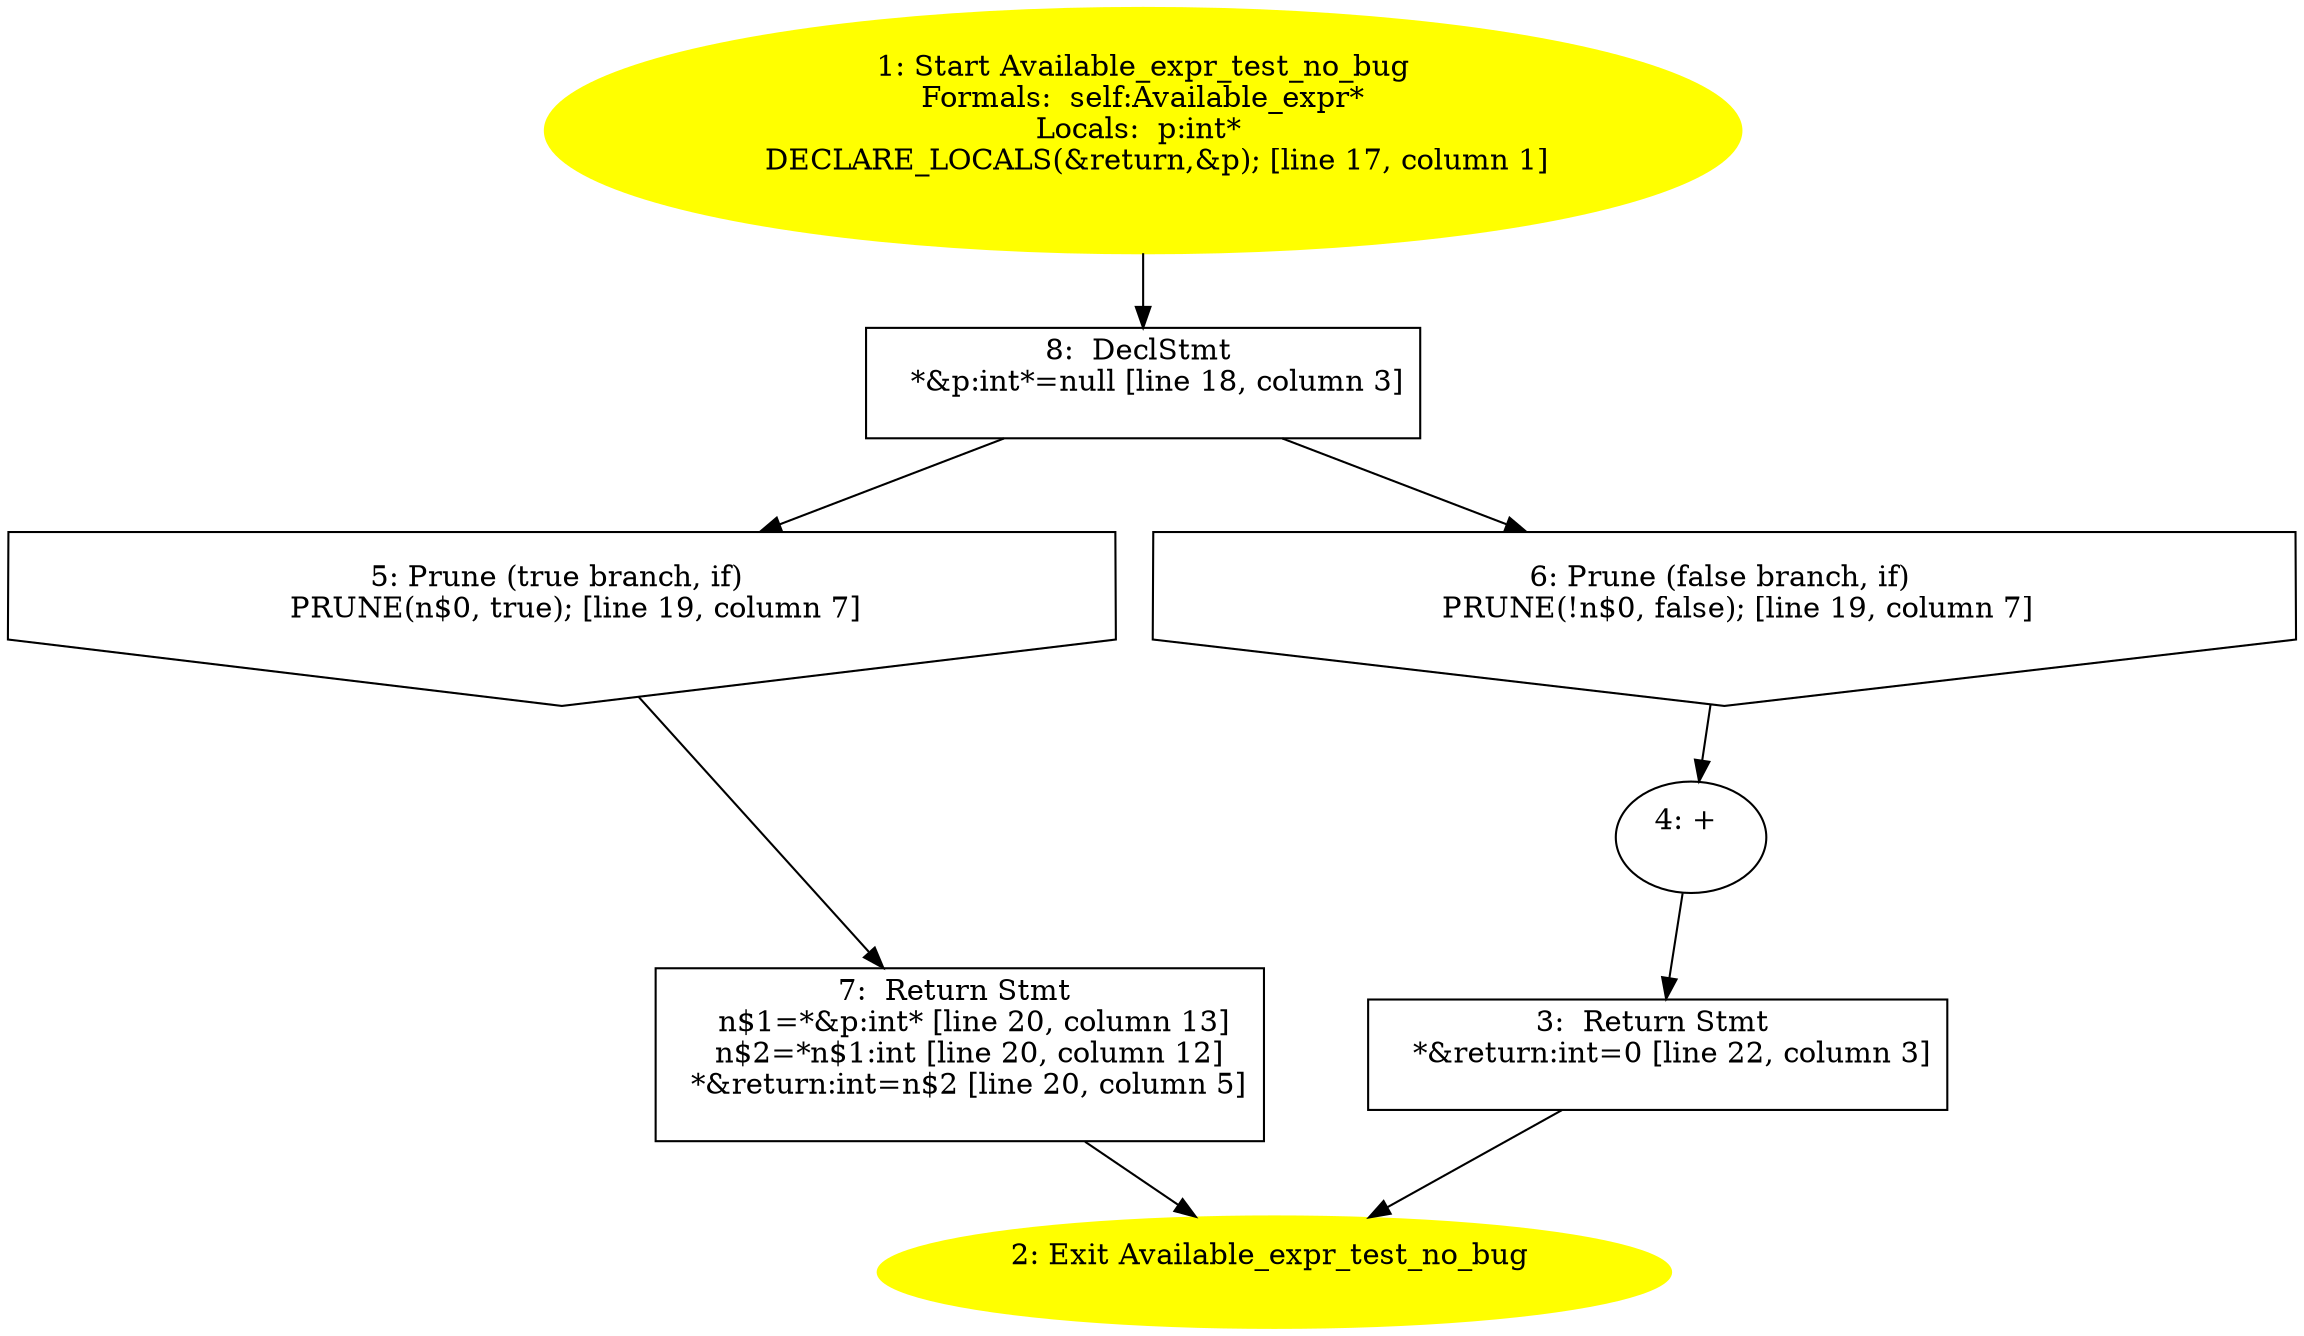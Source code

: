 /* @generated */
digraph cfg {
"test_no_bug#Available_expr#instance.a4aa786abeb2b17541abfe8ecf02c88f_1" [label="1: Start Available_expr_test_no_bug\nFormals:  self:Available_expr*\nLocals:  p:int* \n   DECLARE_LOCALS(&return,&p); [line 17, column 1]\n " color=yellow style=filled]
	

	 "test_no_bug#Available_expr#instance.a4aa786abeb2b17541abfe8ecf02c88f_1" -> "test_no_bug#Available_expr#instance.a4aa786abeb2b17541abfe8ecf02c88f_8" ;
"test_no_bug#Available_expr#instance.a4aa786abeb2b17541abfe8ecf02c88f_2" [label="2: Exit Available_expr_test_no_bug \n  " color=yellow style=filled]
	

"test_no_bug#Available_expr#instance.a4aa786abeb2b17541abfe8ecf02c88f_3" [label="3:  Return Stmt \n   *&return:int=0 [line 22, column 3]\n " shape="box"]
	

	 "test_no_bug#Available_expr#instance.a4aa786abeb2b17541abfe8ecf02c88f_3" -> "test_no_bug#Available_expr#instance.a4aa786abeb2b17541abfe8ecf02c88f_2" ;
"test_no_bug#Available_expr#instance.a4aa786abeb2b17541abfe8ecf02c88f_4" [label="4: + \n  " ]
	

	 "test_no_bug#Available_expr#instance.a4aa786abeb2b17541abfe8ecf02c88f_4" -> "test_no_bug#Available_expr#instance.a4aa786abeb2b17541abfe8ecf02c88f_3" ;
"test_no_bug#Available_expr#instance.a4aa786abeb2b17541abfe8ecf02c88f_5" [label="5: Prune (true branch, if) \n   PRUNE(n$0, true); [line 19, column 7]\n " shape="invhouse"]
	

	 "test_no_bug#Available_expr#instance.a4aa786abeb2b17541abfe8ecf02c88f_5" -> "test_no_bug#Available_expr#instance.a4aa786abeb2b17541abfe8ecf02c88f_7" ;
"test_no_bug#Available_expr#instance.a4aa786abeb2b17541abfe8ecf02c88f_6" [label="6: Prune (false branch, if) \n   PRUNE(!n$0, false); [line 19, column 7]\n " shape="invhouse"]
	

	 "test_no_bug#Available_expr#instance.a4aa786abeb2b17541abfe8ecf02c88f_6" -> "test_no_bug#Available_expr#instance.a4aa786abeb2b17541abfe8ecf02c88f_4" ;
"test_no_bug#Available_expr#instance.a4aa786abeb2b17541abfe8ecf02c88f_7" [label="7:  Return Stmt \n   n$1=*&p:int* [line 20, column 13]\n  n$2=*n$1:int [line 20, column 12]\n  *&return:int=n$2 [line 20, column 5]\n " shape="box"]
	

	 "test_no_bug#Available_expr#instance.a4aa786abeb2b17541abfe8ecf02c88f_7" -> "test_no_bug#Available_expr#instance.a4aa786abeb2b17541abfe8ecf02c88f_2" ;
"test_no_bug#Available_expr#instance.a4aa786abeb2b17541abfe8ecf02c88f_8" [label="8:  DeclStmt \n   *&p:int*=null [line 18, column 3]\n " shape="box"]
	

	 "test_no_bug#Available_expr#instance.a4aa786abeb2b17541abfe8ecf02c88f_8" -> "test_no_bug#Available_expr#instance.a4aa786abeb2b17541abfe8ecf02c88f_5" ;
	 "test_no_bug#Available_expr#instance.a4aa786abeb2b17541abfe8ecf02c88f_8" -> "test_no_bug#Available_expr#instance.a4aa786abeb2b17541abfe8ecf02c88f_6" ;
}
